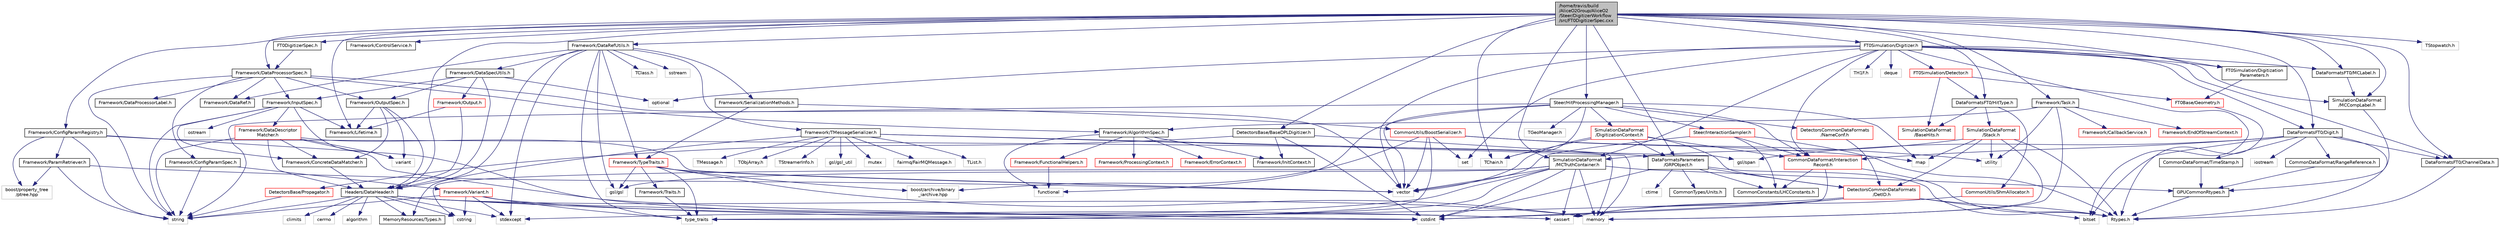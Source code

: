 digraph "/home/travis/build/AliceO2Group/AliceO2/Steer/DigitizerWorkflow/src/FT0DigitizerSpec.cxx"
{
 // INTERACTIVE_SVG=YES
  bgcolor="transparent";
  edge [fontname="Helvetica",fontsize="10",labelfontname="Helvetica",labelfontsize="10"];
  node [fontname="Helvetica",fontsize="10",shape=record];
  Node0 [label="/home/travis/build\l/AliceO2Group/AliceO2\l/Steer/DigitizerWorkflow\l/src/FT0DigitizerSpec.cxx",height=0.2,width=0.4,color="black", fillcolor="grey75", style="filled", fontcolor="black"];
  Node0 -> Node1 [color="midnightblue",fontsize="10",style="solid",fontname="Helvetica"];
  Node1 [label="FT0DigitizerSpec.h",height=0.2,width=0.4,color="black",URL="$d1/de1/FT0DigitizerSpec_8h.html"];
  Node1 -> Node2 [color="midnightblue",fontsize="10",style="solid",fontname="Helvetica"];
  Node2 [label="Framework/DataProcessorSpec.h",height=0.2,width=0.4,color="black",URL="$d0/df4/DataProcessorSpec_8h.html"];
  Node2 -> Node3 [color="midnightblue",fontsize="10",style="solid",fontname="Helvetica"];
  Node3 [label="Framework/AlgorithmSpec.h",height=0.2,width=0.4,color="black",URL="$d0/d14/AlgorithmSpec_8h.html"];
  Node3 -> Node4 [color="midnightblue",fontsize="10",style="solid",fontname="Helvetica"];
  Node4 [label="Framework/ProcessingContext.h",height=0.2,width=0.4,color="red",URL="$de/d6a/ProcessingContext_8h.html"];
  Node3 -> Node133 [color="midnightblue",fontsize="10",style="solid",fontname="Helvetica"];
  Node133 [label="Framework/ErrorContext.h",height=0.2,width=0.4,color="red",URL="$d7/dad/ErrorContext_8h.html"];
  Node3 -> Node137 [color="midnightblue",fontsize="10",style="solid",fontname="Helvetica"];
  Node137 [label="Framework/InitContext.h",height=0.2,width=0.4,color="black",URL="$d4/d2b/InitContext_8h.html"];
  Node3 -> Node111 [color="midnightblue",fontsize="10",style="solid",fontname="Helvetica"];
  Node111 [label="Framework/FunctionalHelpers.h",height=0.2,width=0.4,color="red",URL="$de/d9b/FunctionalHelpers_8h.html"];
  Node111 -> Node80 [color="midnightblue",fontsize="10",style="solid",fontname="Helvetica"];
  Node80 [label="functional",height=0.2,width=0.4,color="grey75"];
  Node3 -> Node80 [color="midnightblue",fontsize="10",style="solid",fontname="Helvetica"];
  Node2 -> Node138 [color="midnightblue",fontsize="10",style="solid",fontname="Helvetica"];
  Node138 [label="Framework/ConfigParamSpec.h",height=0.2,width=0.4,color="black",URL="$d0/d1c/ConfigParamSpec_8h.html"];
  Node138 -> Node139 [color="midnightblue",fontsize="10",style="solid",fontname="Helvetica"];
  Node139 [label="Framework/Variant.h",height=0.2,width=0.4,color="red",URL="$de/d56/Variant_8h.html"];
  Node139 -> Node21 [color="midnightblue",fontsize="10",style="solid",fontname="Helvetica"];
  Node21 [label="type_traits",height=0.2,width=0.4,color="grey75"];
  Node139 -> Node46 [color="midnightblue",fontsize="10",style="solid",fontname="Helvetica"];
  Node46 [label="cstring",height=0.2,width=0.4,color="grey75"];
  Node139 -> Node44 [color="midnightblue",fontsize="10",style="solid",fontname="Helvetica"];
  Node44 [label="cstdint",height=0.2,width=0.4,color="grey75"];
  Node139 -> Node48 [color="midnightblue",fontsize="10",style="solid",fontname="Helvetica"];
  Node48 [label="stdexcept",height=0.2,width=0.4,color="grey75"];
  Node139 -> Node49 [color="midnightblue",fontsize="10",style="solid",fontname="Helvetica"];
  Node49 [label="string",height=0.2,width=0.4,color="grey75"];
  Node138 -> Node49 [color="midnightblue",fontsize="10",style="solid",fontname="Helvetica"];
  Node2 -> Node143 [color="midnightblue",fontsize="10",style="solid",fontname="Helvetica"];
  Node143 [label="Framework/DataProcessorLabel.h",height=0.2,width=0.4,color="black",URL="$d1/df2/DataProcessorLabel_8h.html"];
  Node2 -> Node6 [color="midnightblue",fontsize="10",style="solid",fontname="Helvetica"];
  Node6 [label="Framework/DataRef.h",height=0.2,width=0.4,color="black",URL="$d5/dfb/DataRef_8h.html"];
  Node2 -> Node55 [color="midnightblue",fontsize="10",style="solid",fontname="Helvetica"];
  Node55 [label="Framework/InputSpec.h",height=0.2,width=0.4,color="black",URL="$d5/d3f/InputSpec_8h.html"];
  Node55 -> Node52 [color="midnightblue",fontsize="10",style="solid",fontname="Helvetica"];
  Node52 [label="Framework/Lifetime.h",height=0.2,width=0.4,color="black",URL="$dc/dca/Lifetime_8h.html"];
  Node55 -> Node53 [color="midnightblue",fontsize="10",style="solid",fontname="Helvetica"];
  Node53 [label="Framework/ConcreteDataMatcher.h",height=0.2,width=0.4,color="black",URL="$d0/d1b/ConcreteDataMatcher_8h.html"];
  Node53 -> Node43 [color="midnightblue",fontsize="10",style="solid",fontname="Helvetica"];
  Node43 [label="Headers/DataHeader.h",height=0.2,width=0.4,color="black",URL="$dc/dcd/DataHeader_8h.html"];
  Node43 -> Node44 [color="midnightblue",fontsize="10",style="solid",fontname="Helvetica"];
  Node43 -> Node16 [color="midnightblue",fontsize="10",style="solid",fontname="Helvetica"];
  Node16 [label="memory",height=0.2,width=0.4,color="grey75"];
  Node43 -> Node45 [color="midnightblue",fontsize="10",style="solid",fontname="Helvetica"];
  Node45 [label="cassert",height=0.2,width=0.4,color="grey75"];
  Node43 -> Node46 [color="midnightblue",fontsize="10",style="solid",fontname="Helvetica"];
  Node43 -> Node47 [color="midnightblue",fontsize="10",style="solid",fontname="Helvetica"];
  Node47 [label="algorithm",height=0.2,width=0.4,color="grey75"];
  Node43 -> Node48 [color="midnightblue",fontsize="10",style="solid",fontname="Helvetica"];
  Node43 -> Node49 [color="midnightblue",fontsize="10",style="solid",fontname="Helvetica"];
  Node43 -> Node50 [color="midnightblue",fontsize="10",style="solid",fontname="Helvetica"];
  Node50 [label="climits",height=0.2,width=0.4,color="grey75"];
  Node43 -> Node18 [color="midnightblue",fontsize="10",style="solid",fontname="Helvetica"];
  Node18 [label="MemoryResources/Types.h",height=0.2,width=0.4,color="black",URL="$d7/df8/Types_8h.html"];
  Node43 -> Node51 [color="midnightblue",fontsize="10",style="solid",fontname="Helvetica"];
  Node51 [label="cerrno",height=0.2,width=0.4,color="grey75"];
  Node55 -> Node56 [color="midnightblue",fontsize="10",style="solid",fontname="Helvetica"];
  Node56 [label="Framework/DataDescriptor\lMatcher.h",height=0.2,width=0.4,color="red",URL="$d3/da3/DataDescriptorMatcher_8h.html"];
  Node56 -> Node53 [color="midnightblue",fontsize="10",style="solid",fontname="Helvetica"];
  Node56 -> Node43 [color="midnightblue",fontsize="10",style="solid",fontname="Helvetica"];
  Node56 -> Node44 [color="midnightblue",fontsize="10",style="solid",fontname="Helvetica"];
  Node56 -> Node49 [color="midnightblue",fontsize="10",style="solid",fontname="Helvetica"];
  Node56 -> Node54 [color="midnightblue",fontsize="10",style="solid",fontname="Helvetica"];
  Node54 [label="variant",height=0.2,width=0.4,color="grey75"];
  Node56 -> Node22 [color="midnightblue",fontsize="10",style="solid",fontname="Helvetica"];
  Node22 [label="vector",height=0.2,width=0.4,color="grey75"];
  Node55 -> Node49 [color="midnightblue",fontsize="10",style="solid",fontname="Helvetica"];
  Node55 -> Node73 [color="midnightblue",fontsize="10",style="solid",fontname="Helvetica"];
  Node73 [label="ostream",height=0.2,width=0.4,color="grey75"];
  Node55 -> Node54 [color="midnightblue",fontsize="10",style="solid",fontname="Helvetica"];
  Node2 -> Node42 [color="midnightblue",fontsize="10",style="solid",fontname="Helvetica"];
  Node42 [label="Framework/OutputSpec.h",height=0.2,width=0.4,color="black",URL="$db/d2d/OutputSpec_8h.html"];
  Node42 -> Node43 [color="midnightblue",fontsize="10",style="solid",fontname="Helvetica"];
  Node42 -> Node52 [color="midnightblue",fontsize="10",style="solid",fontname="Helvetica"];
  Node42 -> Node53 [color="midnightblue",fontsize="10",style="solid",fontname="Helvetica"];
  Node42 -> Node54 [color="midnightblue",fontsize="10",style="solid",fontname="Helvetica"];
  Node2 -> Node49 [color="midnightblue",fontsize="10",style="solid",fontname="Helvetica"];
  Node2 -> Node22 [color="midnightblue",fontsize="10",style="solid",fontname="Helvetica"];
  Node0 -> Node144 [color="midnightblue",fontsize="10",style="solid",fontname="Helvetica"];
  Node144 [label="Framework/ControlService.h",height=0.2,width=0.4,color="black",URL="$d2/d43/ControlService_8h.html"];
  Node0 -> Node145 [color="midnightblue",fontsize="10",style="solid",fontname="Helvetica"];
  Node145 [label="Framework/ConfigParamRegistry.h",height=0.2,width=0.4,color="black",URL="$de/dc6/ConfigParamRegistry_8h.html"];
  Node145 -> Node146 [color="midnightblue",fontsize="10",style="solid",fontname="Helvetica"];
  Node146 [label="Framework/ParamRetriever.h",height=0.2,width=0.4,color="black",URL="$df/d72/ParamRetriever_8h.html"];
  Node146 -> Node147 [color="midnightblue",fontsize="10",style="solid",fontname="Helvetica"];
  Node147 [label="boost/property_tree\l/ptree.hpp",height=0.2,width=0.4,color="grey75"];
  Node146 -> Node49 [color="midnightblue",fontsize="10",style="solid",fontname="Helvetica"];
  Node146 -> Node22 [color="midnightblue",fontsize="10",style="solid",fontname="Helvetica"];
  Node145 -> Node147 [color="midnightblue",fontsize="10",style="solid",fontname="Helvetica"];
  Node145 -> Node16 [color="midnightblue",fontsize="10",style="solid",fontname="Helvetica"];
  Node145 -> Node49 [color="midnightblue",fontsize="10",style="solid",fontname="Helvetica"];
  Node145 -> Node45 [color="midnightblue",fontsize="10",style="solid",fontname="Helvetica"];
  Node0 -> Node2 [color="midnightblue",fontsize="10",style="solid",fontname="Helvetica"];
  Node0 -> Node7 [color="midnightblue",fontsize="10",style="solid",fontname="Helvetica"];
  Node7 [label="Framework/DataRefUtils.h",height=0.2,width=0.4,color="black",URL="$d5/db8/DataRefUtils_8h.html"];
  Node7 -> Node6 [color="midnightblue",fontsize="10",style="solid",fontname="Helvetica"];
  Node7 -> Node8 [color="midnightblue",fontsize="10",style="solid",fontname="Helvetica"];
  Node8 [label="Framework/TMessageSerializer.h",height=0.2,width=0.4,color="black",URL="$d8/d3c/TMessageSerializer_8h.html"];
  Node8 -> Node9 [color="midnightblue",fontsize="10",style="solid",fontname="Helvetica"];
  Node9 [label="fairmq/FairMQMessage.h",height=0.2,width=0.4,color="grey75"];
  Node8 -> Node10 [color="midnightblue",fontsize="10",style="solid",fontname="Helvetica"];
  Node10 [label="TList.h",height=0.2,width=0.4,color="grey75"];
  Node8 -> Node11 [color="midnightblue",fontsize="10",style="solid",fontname="Helvetica"];
  Node11 [label="TMessage.h",height=0.2,width=0.4,color="grey75"];
  Node8 -> Node12 [color="midnightblue",fontsize="10",style="solid",fontname="Helvetica"];
  Node12 [label="TObjArray.h",height=0.2,width=0.4,color="grey75"];
  Node8 -> Node13 [color="midnightblue",fontsize="10",style="solid",fontname="Helvetica"];
  Node13 [label="TStreamerInfo.h",height=0.2,width=0.4,color="grey75"];
  Node8 -> Node14 [color="midnightblue",fontsize="10",style="solid",fontname="Helvetica"];
  Node14 [label="gsl/gsl_util",height=0.2,width=0.4,color="grey75"];
  Node8 -> Node15 [color="midnightblue",fontsize="10",style="solid",fontname="Helvetica"];
  Node15 [label="gsl/span",height=0.2,width=0.4,color="grey75"];
  Node8 -> Node16 [color="midnightblue",fontsize="10",style="solid",fontname="Helvetica"];
  Node8 -> Node17 [color="midnightblue",fontsize="10",style="solid",fontname="Helvetica"];
  Node17 [label="mutex",height=0.2,width=0.4,color="grey75"];
  Node8 -> Node18 [color="midnightblue",fontsize="10",style="solid",fontname="Helvetica"];
  Node7 -> Node19 [color="midnightblue",fontsize="10",style="solid",fontname="Helvetica"];
  Node19 [label="Framework/SerializationMethods.h",height=0.2,width=0.4,color="black",URL="$d1/d53/SerializationMethods_8h.html",tooltip="Type wrappers for enfording a specific serialization method. "];
  Node19 -> Node20 [color="midnightblue",fontsize="10",style="solid",fontname="Helvetica"];
  Node20 [label="Framework/TypeTraits.h",height=0.2,width=0.4,color="red",URL="$d0/d95/TypeTraits_8h.html"];
  Node20 -> Node21 [color="midnightblue",fontsize="10",style="solid",fontname="Helvetica"];
  Node20 -> Node22 [color="midnightblue",fontsize="10",style="solid",fontname="Helvetica"];
  Node20 -> Node16 [color="midnightblue",fontsize="10",style="solid",fontname="Helvetica"];
  Node20 -> Node23 [color="midnightblue",fontsize="10",style="solid",fontname="Helvetica"];
  Node23 [label="Framework/Traits.h",height=0.2,width=0.4,color="black",URL="$db/d31/Traits_8h.html"];
  Node23 -> Node21 [color="midnightblue",fontsize="10",style="solid",fontname="Helvetica"];
  Node20 -> Node24 [color="midnightblue",fontsize="10",style="solid",fontname="Helvetica"];
  Node24 [label="boost/archive/binary\l_iarchive.hpp",height=0.2,width=0.4,color="grey75"];
  Node20 -> Node26 [color="midnightblue",fontsize="10",style="solid",fontname="Helvetica"];
  Node26 [label="gsl/gsl",height=0.2,width=0.4,color="grey75"];
  Node19 -> Node27 [color="midnightblue",fontsize="10",style="solid",fontname="Helvetica"];
  Node27 [label="CommonUtils/BoostSerializer.h",height=0.2,width=0.4,color="red",URL="$d7/d91/BoostSerializer_8h.html",tooltip="Templatised boost serializer/deserializer for containers and base types. "];
  Node27 -> Node28 [color="midnightblue",fontsize="10",style="solid",fontname="Helvetica"];
  Node28 [label="utility",height=0.2,width=0.4,color="grey75"];
  Node27 -> Node21 [color="midnightblue",fontsize="10",style="solid",fontname="Helvetica"];
  Node27 -> Node22 [color="midnightblue",fontsize="10",style="solid",fontname="Helvetica"];
  Node27 -> Node31 [color="midnightblue",fontsize="10",style="solid",fontname="Helvetica"];
  Node31 [label="map",height=0.2,width=0.4,color="grey75"];
  Node27 -> Node32 [color="midnightblue",fontsize="10",style="solid",fontname="Helvetica"];
  Node32 [label="set",height=0.2,width=0.4,color="grey75"];
  Node27 -> Node24 [color="midnightblue",fontsize="10",style="solid",fontname="Helvetica"];
  Node7 -> Node41 [color="midnightblue",fontsize="10",style="solid",fontname="Helvetica"];
  Node41 [label="Framework/DataSpecUtils.h",height=0.2,width=0.4,color="black",URL="$d6/d68/DataSpecUtils_8h.html"];
  Node41 -> Node42 [color="midnightblue",fontsize="10",style="solid",fontname="Helvetica"];
  Node41 -> Node55 [color="midnightblue",fontsize="10",style="solid",fontname="Helvetica"];
  Node41 -> Node43 [color="midnightblue",fontsize="10",style="solid",fontname="Helvetica"];
  Node41 -> Node74 [color="midnightblue",fontsize="10",style="solid",fontname="Helvetica"];
  Node74 [label="Framework/Output.h",height=0.2,width=0.4,color="red",URL="$d3/ddf/Output_8h.html"];
  Node74 -> Node43 [color="midnightblue",fontsize="10",style="solid",fontname="Helvetica"];
  Node74 -> Node52 [color="midnightblue",fontsize="10",style="solid",fontname="Helvetica"];
  Node41 -> Node75 [color="midnightblue",fontsize="10",style="solid",fontname="Helvetica"];
  Node75 [label="optional",height=0.2,width=0.4,color="grey75"];
  Node7 -> Node20 [color="midnightblue",fontsize="10",style="solid",fontname="Helvetica"];
  Node7 -> Node43 [color="midnightblue",fontsize="10",style="solid",fontname="Helvetica"];
  Node7 -> Node76 [color="midnightblue",fontsize="10",style="solid",fontname="Helvetica"];
  Node76 [label="TClass.h",height=0.2,width=0.4,color="grey75"];
  Node7 -> Node26 [color="midnightblue",fontsize="10",style="solid",fontname="Helvetica"];
  Node7 -> Node48 [color="midnightblue",fontsize="10",style="solid",fontname="Helvetica"];
  Node7 -> Node77 [color="midnightblue",fontsize="10",style="solid",fontname="Helvetica"];
  Node77 [label="sstream",height=0.2,width=0.4,color="grey75"];
  Node7 -> Node21 [color="midnightblue",fontsize="10",style="solid",fontname="Helvetica"];
  Node0 -> Node52 [color="midnightblue",fontsize="10",style="solid",fontname="Helvetica"];
  Node0 -> Node43 [color="midnightblue",fontsize="10",style="solid",fontname="Helvetica"];
  Node0 -> Node148 [color="midnightblue",fontsize="10",style="solid",fontname="Helvetica"];
  Node148 [label="Steer/HitProcessingManager.h",height=0.2,width=0.4,color="black",URL="$dd/d40/HitProcessingManager_8h.html"];
  Node148 -> Node149 [color="midnightblue",fontsize="10",style="solid",fontname="Helvetica"];
  Node149 [label="CommonDataFormat/Interaction\lRecord.h",height=0.2,width=0.4,color="red",URL="$d9/d80/InteractionRecord_8h.html"];
  Node149 -> Node150 [color="midnightblue",fontsize="10",style="solid",fontname="Helvetica"];
  Node150 [label="Rtypes.h",height=0.2,width=0.4,color="grey75"];
  Node149 -> Node44 [color="midnightblue",fontsize="10",style="solid",fontname="Helvetica"];
  Node149 -> Node152 [color="midnightblue",fontsize="10",style="solid",fontname="Helvetica"];
  Node152 [label="CommonConstants/LHCConstants.h",height=0.2,width=0.4,color="black",URL="$d4/dc6/LHCConstants_8h.html",tooltip="Header to collect LHC related constants. "];
  Node148 -> Node153 [color="midnightblue",fontsize="10",style="solid",fontname="Helvetica"];
  Node153 [label="SimulationDataFormat\l/DigitizationContext.h",height=0.2,width=0.4,color="red",URL="$d1/def/DigitizationContext_8h.html"];
  Node153 -> Node22 [color="midnightblue",fontsize="10",style="solid",fontname="Helvetica"];
  Node153 -> Node154 [color="midnightblue",fontsize="10",style="solid",fontname="Helvetica"];
  Node154 [label="TChain.h",height=0.2,width=0.4,color="grey75"];
  Node153 -> Node149 [color="midnightblue",fontsize="10",style="solid",fontname="Helvetica"];
  Node153 -> Node158 [color="midnightblue",fontsize="10",style="solid",fontname="Helvetica"];
  Node158 [label="DetectorsCommonDataFormats\l/DetID.h",height=0.2,width=0.4,color="red",URL="$d6/d31/DetID_8h.html"];
  Node158 -> Node150 [color="midnightblue",fontsize="10",style="solid",fontname="Helvetica"];
  Node158 -> Node157 [color="midnightblue",fontsize="10",style="solid",fontname="Helvetica"];
  Node157 [label="bitset",height=0.2,width=0.4,color="grey75"];
  Node158 -> Node45 [color="midnightblue",fontsize="10",style="solid",fontname="Helvetica"];
  Node158 -> Node44 [color="midnightblue",fontsize="10",style="solid",fontname="Helvetica"];
  Node158 -> Node21 [color="midnightblue",fontsize="10",style="solid",fontname="Helvetica"];
  Node153 -> Node165 [color="midnightblue",fontsize="10",style="solid",fontname="Helvetica"];
  Node165 [label="DataFormatsParameters\l/GRPObject.h",height=0.2,width=0.4,color="black",URL="$de/d28/GRPObject_8h.html",tooltip="Header of the General Run Parameters object. "];
  Node165 -> Node150 [color="midnightblue",fontsize="10",style="solid",fontname="Helvetica"];
  Node165 -> Node44 [color="midnightblue",fontsize="10",style="solid",fontname="Helvetica"];
  Node165 -> Node166 [color="midnightblue",fontsize="10",style="solid",fontname="Helvetica"];
  Node166 [label="ctime",height=0.2,width=0.4,color="grey75"];
  Node165 -> Node152 [color="midnightblue",fontsize="10",style="solid",fontname="Helvetica"];
  Node165 -> Node167 [color="midnightblue",fontsize="10",style="solid",fontname="Helvetica"];
  Node167 [label="CommonTypes/Units.h",height=0.2,width=0.4,color="black",URL="$da/d58/Units_8h.html",tooltip="Header to collect definitions for different units. "];
  Node165 -> Node158 [color="midnightblue",fontsize="10",style="solid",fontname="Helvetica"];
  Node148 -> Node169 [color="midnightblue",fontsize="10",style="solid",fontname="Helvetica"];
  Node169 [label="Steer/InteractionSampler.h",height=0.2,width=0.4,color="red",URL="$df/dff/InteractionSampler_8h.html"];
  Node169 -> Node150 [color="midnightblue",fontsize="10",style="solid",fontname="Helvetica"];
  Node169 -> Node22 [color="midnightblue",fontsize="10",style="solid",fontname="Helvetica"];
  Node169 -> Node149 [color="midnightblue",fontsize="10",style="solid",fontname="Helvetica"];
  Node169 -> Node152 [color="midnightblue",fontsize="10",style="solid",fontname="Helvetica"];
  Node148 -> Node172 [color="midnightblue",fontsize="10",style="solid",fontname="Helvetica"];
  Node172 [label="DetectorsCommonDataFormats\l/NameConf.h",height=0.2,width=0.4,color="red",URL="$d7/d61/NameConf_8h.html",tooltip="Definition of the Names Generator class. "];
  Node172 -> Node158 [color="midnightblue",fontsize="10",style="solid",fontname="Helvetica"];
  Node148 -> Node174 [color="midnightblue",fontsize="10",style="solid",fontname="Helvetica"];
  Node174 [label="TGeoManager.h",height=0.2,width=0.4,color="grey75"];
  Node148 -> Node49 [color="midnightblue",fontsize="10",style="solid",fontname="Helvetica"];
  Node148 -> Node22 [color="midnightblue",fontsize="10",style="solid",fontname="Helvetica"];
  Node148 -> Node31 [color="midnightblue",fontsize="10",style="solid",fontname="Helvetica"];
  Node148 -> Node80 [color="midnightblue",fontsize="10",style="solid",fontname="Helvetica"];
  Node148 -> Node154 [color="midnightblue",fontsize="10",style="solid",fontname="Helvetica"];
  Node0 -> Node175 [color="midnightblue",fontsize="10",style="solid",fontname="Helvetica"];
  Node175 [label="FT0Simulation/Digitizer.h",height=0.2,width=0.4,color="black",URL="$da/d10/FIT_2FT0_2simulation_2include_2FT0Simulation_2Digitizer_8h.html"];
  Node175 -> Node149 [color="midnightblue",fontsize="10",style="solid",fontname="Helvetica"];
  Node175 -> Node176 [color="midnightblue",fontsize="10",style="solid",fontname="Helvetica"];
  Node176 [label="DataFormatsFT0/Digit.h",height=0.2,width=0.4,color="black",URL="$d0/d0a/DataFormats_2Detectors_2FIT_2FT0_2include_2DataFormatsFT0_2Digit_8h.html"];
  Node176 -> Node149 [color="midnightblue",fontsize="10",style="solid",fontname="Helvetica"];
  Node176 -> Node177 [color="midnightblue",fontsize="10",style="solid",fontname="Helvetica"];
  Node177 [label="CommonDataFormat/RangeReference.h",height=0.2,width=0.4,color="black",URL="$de/d64/RangeReference_8h.html",tooltip="Class to refer to the 1st entry and N elements of some group in the continuous container. "];
  Node177 -> Node178 [color="midnightblue",fontsize="10",style="solid",fontname="Helvetica"];
  Node178 [label="GPUCommonRtypes.h",height=0.2,width=0.4,color="black",URL="$d2/d45/GPUCommonRtypes_8h.html"];
  Node178 -> Node150 [color="midnightblue",fontsize="10",style="solid",fontname="Helvetica"];
  Node176 -> Node179 [color="midnightblue",fontsize="10",style="solid",fontname="Helvetica"];
  Node179 [label="CommonDataFormat/TimeStamp.h",height=0.2,width=0.4,color="black",URL="$df/d5d/common_2include_2CommonDataFormat_2TimeStamp_8h.html"];
  Node179 -> Node178 [color="midnightblue",fontsize="10",style="solid",fontname="Helvetica"];
  Node176 -> Node180 [color="midnightblue",fontsize="10",style="solid",fontname="Helvetica"];
  Node180 [label="DataFormatsFT0/ChannelData.h",height=0.2,width=0.4,color="black",URL="$dc/d44/FIT_2FT0_2include_2DataFormatsFT0_2ChannelData_8h.html"];
  Node180 -> Node150 [color="midnightblue",fontsize="10",style="solid",fontname="Helvetica"];
  Node176 -> Node150 [color="midnightblue",fontsize="10",style="solid",fontname="Helvetica"];
  Node176 -> Node15 [color="midnightblue",fontsize="10",style="solid",fontname="Helvetica"];
  Node176 -> Node157 [color="midnightblue",fontsize="10",style="solid",fontname="Helvetica"];
  Node176 -> Node181 [color="midnightblue",fontsize="10",style="solid",fontname="Helvetica"];
  Node181 [label="iostream",height=0.2,width=0.4,color="grey75"];
  Node175 -> Node180 [color="midnightblue",fontsize="10",style="solid",fontname="Helvetica"];
  Node175 -> Node182 [color="midnightblue",fontsize="10",style="solid",fontname="Helvetica"];
  Node182 [label="DataFormatsFT0/MCLabel.h",height=0.2,width=0.4,color="black",URL="$db/d4c/DataFormats_2Detectors_2FIT_2FT0_2include_2DataFormatsFT0_2MCLabel_8h.html"];
  Node182 -> Node183 [color="midnightblue",fontsize="10",style="solid",fontname="Helvetica"];
  Node183 [label="SimulationDataFormat\l/MCCompLabel.h",height=0.2,width=0.4,color="black",URL="$d7/dcd/MCCompLabel_8h.html"];
  Node183 -> Node178 [color="midnightblue",fontsize="10",style="solid",fontname="Helvetica"];
  Node175 -> Node184 [color="midnightblue",fontsize="10",style="solid",fontname="Helvetica"];
  Node184 [label="FT0Simulation/Detector.h",height=0.2,width=0.4,color="red",URL="$d7/d12/FIT_2FT0_2simulation_2include_2FT0Simulation_2Detector_8h.html"];
  Node184 -> Node185 [color="midnightblue",fontsize="10",style="solid",fontname="Helvetica"];
  Node185 [label="SimulationDataFormat\l/BaseHits.h",height=0.2,width=0.4,color="red",URL="$d4/d25/BaseHits_8h.html"];
  Node184 -> Node207 [color="midnightblue",fontsize="10",style="solid",fontname="Helvetica"];
  Node207 [label="FT0Base/Geometry.h",height=0.2,width=0.4,color="red",URL="$db/df4/FIT_2FT0_2base_2include_2FT0Base_2Geometry_8h.html"];
  Node207 -> Node150 [color="midnightblue",fontsize="10",style="solid",fontname="Helvetica"];
  Node184 -> Node209 [color="midnightblue",fontsize="10",style="solid",fontname="Helvetica"];
  Node209 [label="DataFormatsFT0/HitType.h",height=0.2,width=0.4,color="black",URL="$d1/d23/HitType_8h.html",tooltip="Definition of the FIT hits class. "];
  Node209 -> Node185 [color="midnightblue",fontsize="10",style="solid",fontname="Helvetica"];
  Node209 -> Node210 [color="midnightblue",fontsize="10",style="solid",fontname="Helvetica"];
  Node210 [label="SimulationDataFormat\l/Stack.h",height=0.2,width=0.4,color="red",URL="$d4/d03/simulation_2include_2SimulationDataFormat_2Stack_8h.html"];
  Node210 -> Node158 [color="midnightblue",fontsize="10",style="solid",fontname="Helvetica"];
  Node210 -> Node218 [color="midnightblue",fontsize="10",style="solid",fontname="Helvetica"];
  Node218 [label="SimulationDataFormat\l/MCTruthContainer.h",height=0.2,width=0.4,color="black",URL="$db/d14/MCTruthContainer_8h.html",tooltip="Definition of a container to keep Monte Carlo truth external to simulation objects. "];
  Node218 -> Node178 [color="midnightblue",fontsize="10",style="solid",fontname="Helvetica"];
  Node218 -> Node44 [color="midnightblue",fontsize="10",style="solid",fontname="Helvetica"];
  Node218 -> Node45 [color="midnightblue",fontsize="10",style="solid",fontname="Helvetica"];
  Node218 -> Node48 [color="midnightblue",fontsize="10",style="solid",fontname="Helvetica"];
  Node218 -> Node26 [color="midnightblue",fontsize="10",style="solid",fontname="Helvetica"];
  Node218 -> Node21 [color="midnightblue",fontsize="10",style="solid",fontname="Helvetica"];
  Node218 -> Node46 [color="midnightblue",fontsize="10",style="solid",fontname="Helvetica"];
  Node218 -> Node16 [color="midnightblue",fontsize="10",style="solid",fontname="Helvetica"];
  Node218 -> Node22 [color="midnightblue",fontsize="10",style="solid",fontname="Helvetica"];
  Node210 -> Node150 [color="midnightblue",fontsize="10",style="solid",fontname="Helvetica"];
  Node210 -> Node31 [color="midnightblue",fontsize="10",style="solid",fontname="Helvetica"];
  Node210 -> Node16 [color="midnightblue",fontsize="10",style="solid",fontname="Helvetica"];
  Node210 -> Node28 [color="midnightblue",fontsize="10",style="solid",fontname="Helvetica"];
  Node209 -> Node204 [color="midnightblue",fontsize="10",style="solid",fontname="Helvetica"];
  Node204 [label="CommonUtils/ShmAllocator.h",height=0.2,width=0.4,color="red",URL="$d0/d91/ShmAllocator_8h.html"];
  Node204 -> Node45 [color="midnightblue",fontsize="10",style="solid",fontname="Helvetica"];
  Node175 -> Node218 [color="midnightblue",fontsize="10",style="solid",fontname="Helvetica"];
  Node175 -> Node183 [color="midnightblue",fontsize="10",style="solid",fontname="Helvetica"];
  Node175 -> Node223 [color="midnightblue",fontsize="10",style="solid",fontname="Helvetica"];
  Node223 [label="FT0Simulation/Digitization\lParameters.h",height=0.2,width=0.4,color="black",URL="$db/db4/FT0_2simulation_2include_2FT0Simulation_2DigitizationParameters_8h.html"];
  Node223 -> Node207 [color="midnightblue",fontsize="10",style="solid",fontname="Helvetica"];
  Node175 -> Node224 [color="midnightblue",fontsize="10",style="solid",fontname="Helvetica"];
  Node224 [label="TH1F.h",height=0.2,width=0.4,color="grey75"];
  Node175 -> Node157 [color="midnightblue",fontsize="10",style="solid",fontname="Helvetica"];
  Node175 -> Node22 [color="midnightblue",fontsize="10",style="solid",fontname="Helvetica"];
  Node175 -> Node225 [color="midnightblue",fontsize="10",style="solid",fontname="Helvetica"];
  Node225 [label="deque",height=0.2,width=0.4,color="grey75"];
  Node175 -> Node75 [color="midnightblue",fontsize="10",style="solid",fontname="Helvetica"];
  Node175 -> Node32 [color="midnightblue",fontsize="10",style="solid",fontname="Helvetica"];
  Node0 -> Node223 [color="midnightblue",fontsize="10",style="solid",fontname="Helvetica"];
  Node0 -> Node180 [color="midnightblue",fontsize="10",style="solid",fontname="Helvetica"];
  Node0 -> Node209 [color="midnightblue",fontsize="10",style="solid",fontname="Helvetica"];
  Node0 -> Node176 [color="midnightblue",fontsize="10",style="solid",fontname="Helvetica"];
  Node0 -> Node182 [color="midnightblue",fontsize="10",style="solid",fontname="Helvetica"];
  Node0 -> Node183 [color="midnightblue",fontsize="10",style="solid",fontname="Helvetica"];
  Node0 -> Node218 [color="midnightblue",fontsize="10",style="solid",fontname="Helvetica"];
  Node0 -> Node226 [color="midnightblue",fontsize="10",style="solid",fontname="Helvetica"];
  Node226 [label="Framework/Task.h",height=0.2,width=0.4,color="black",URL="$df/d4f/Task_8h.html"];
  Node226 -> Node3 [color="midnightblue",fontsize="10",style="solid",fontname="Helvetica"];
  Node226 -> Node227 [color="midnightblue",fontsize="10",style="solid",fontname="Helvetica"];
  Node227 [label="Framework/CallbackService.h",height=0.2,width=0.4,color="red",URL="$d9/d7f/CallbackService_8h.html"];
  Node226 -> Node229 [color="midnightblue",fontsize="10",style="solid",fontname="Helvetica"];
  Node229 [label="Framework/EndOfStreamContext.h",height=0.2,width=0.4,color="red",URL="$d0/d77/EndOfStreamContext_8h.html"];
  Node226 -> Node28 [color="midnightblue",fontsize="10",style="solid",fontname="Helvetica"];
  Node226 -> Node16 [color="midnightblue",fontsize="10",style="solid",fontname="Helvetica"];
  Node0 -> Node230 [color="midnightblue",fontsize="10",style="solid",fontname="Helvetica"];
  Node230 [label="DetectorsBase/BaseDPLDigitizer.h",height=0.2,width=0.4,color="black",URL="$dd/d36/BaseDPLDigitizer_8h.html",tooltip="Definition of the base digitizer task class. "];
  Node230 -> Node137 [color="midnightblue",fontsize="10",style="solid",fontname="Helvetica"];
  Node230 -> Node231 [color="midnightblue",fontsize="10",style="solid",fontname="Helvetica"];
  Node231 [label="DetectorsBase/Propagator.h",height=0.2,width=0.4,color="red",URL="$d2/df9/Propagator_8h.html"];
  Node231 -> Node49 [color="midnightblue",fontsize="10",style="solid",fontname="Helvetica"];
  Node230 -> Node165 [color="midnightblue",fontsize="10",style="solid",fontname="Helvetica"];
  Node230 -> Node44 [color="midnightblue",fontsize="10",style="solid",fontname="Helvetica"];
  Node0 -> Node165 [color="midnightblue",fontsize="10",style="solid",fontname="Helvetica"];
  Node0 -> Node154 [color="midnightblue",fontsize="10",style="solid",fontname="Helvetica"];
  Node0 -> Node249 [color="midnightblue",fontsize="10",style="solid",fontname="Helvetica"];
  Node249 [label="TStopwatch.h",height=0.2,width=0.4,color="grey75"];
}
